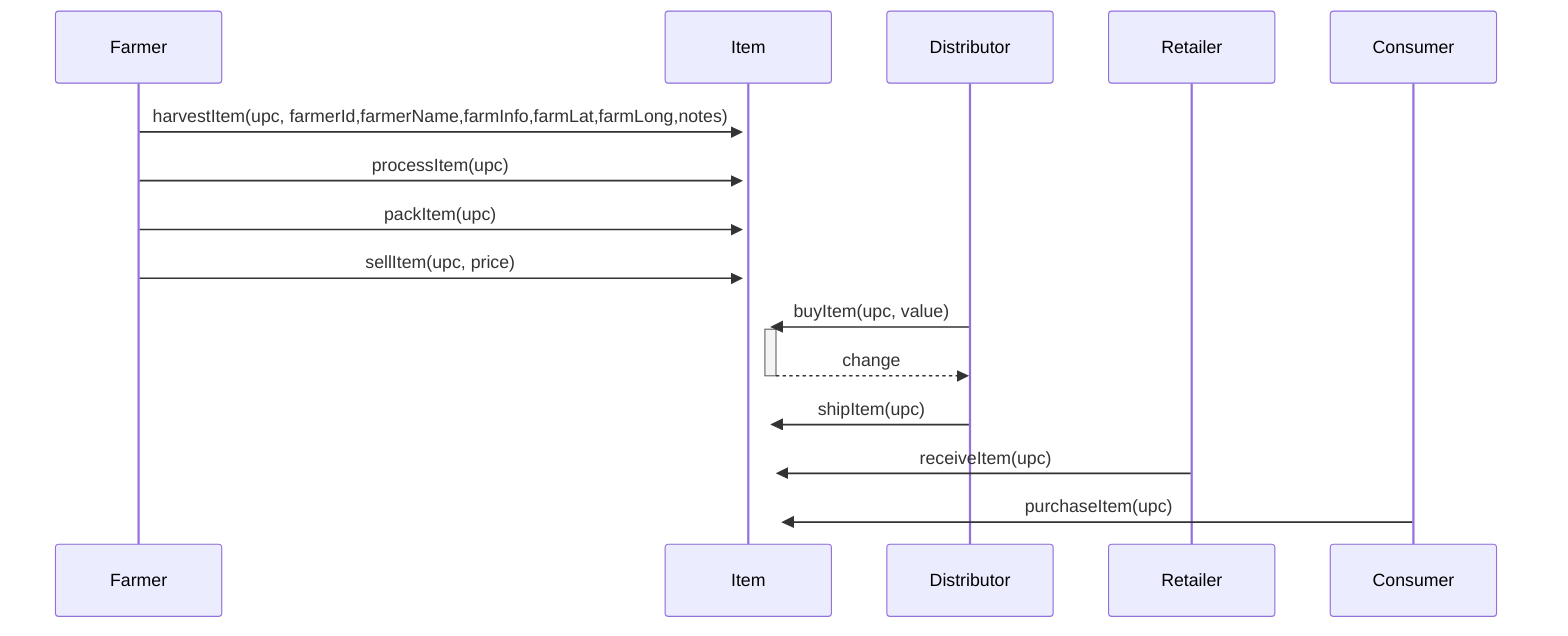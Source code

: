 sequenceDiagram
    Farmer->>+Item: harvestItem(upc, farmerId,farmerName,farmInfo,farmLat,farmLong,notes)
    Farmer->>+Item: processItem(upc)
    Farmer->>+Item: packItem(upc)
    Farmer->>+Item: sellItem(upc, price)
    Distributor->>+Item: buyItem(upc, value)
    Item-->>-Distributor: change
    Distributor->>+Item: shipItem(upc)
    Retailer->>+Item: receiveItem(upc)
    Consumer->>+Item: purchaseItem(upc)